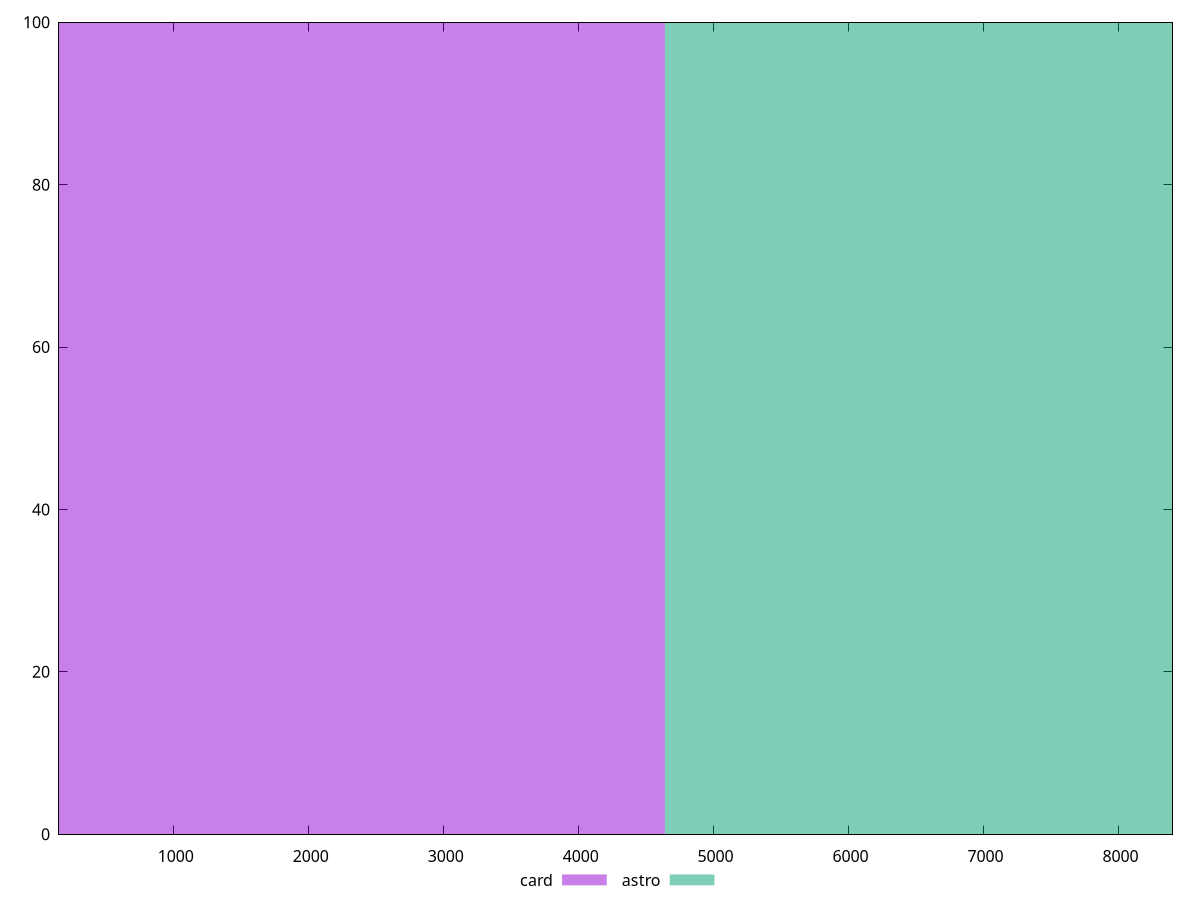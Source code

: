 reset

$card <<EOF
0 100
EOF

$astro <<EOF
9278.698726351806 100
EOF

set key outside below
set boxwidth 9278.698726351806
set xrange [150:8400]
set yrange [0:100]
set trange [0:100]
set style fill transparent solid 0.5 noborder
set terminal svg size 640, 500 enhanced background rgb 'white'
set output "reports/report_00031_2021-02-24T23-18-18.084Z/uses-text-compression/comparison/histogram/2_vs_3.svg"

plot $card title "card" with boxes, \
     $astro title "astro" with boxes

reset
